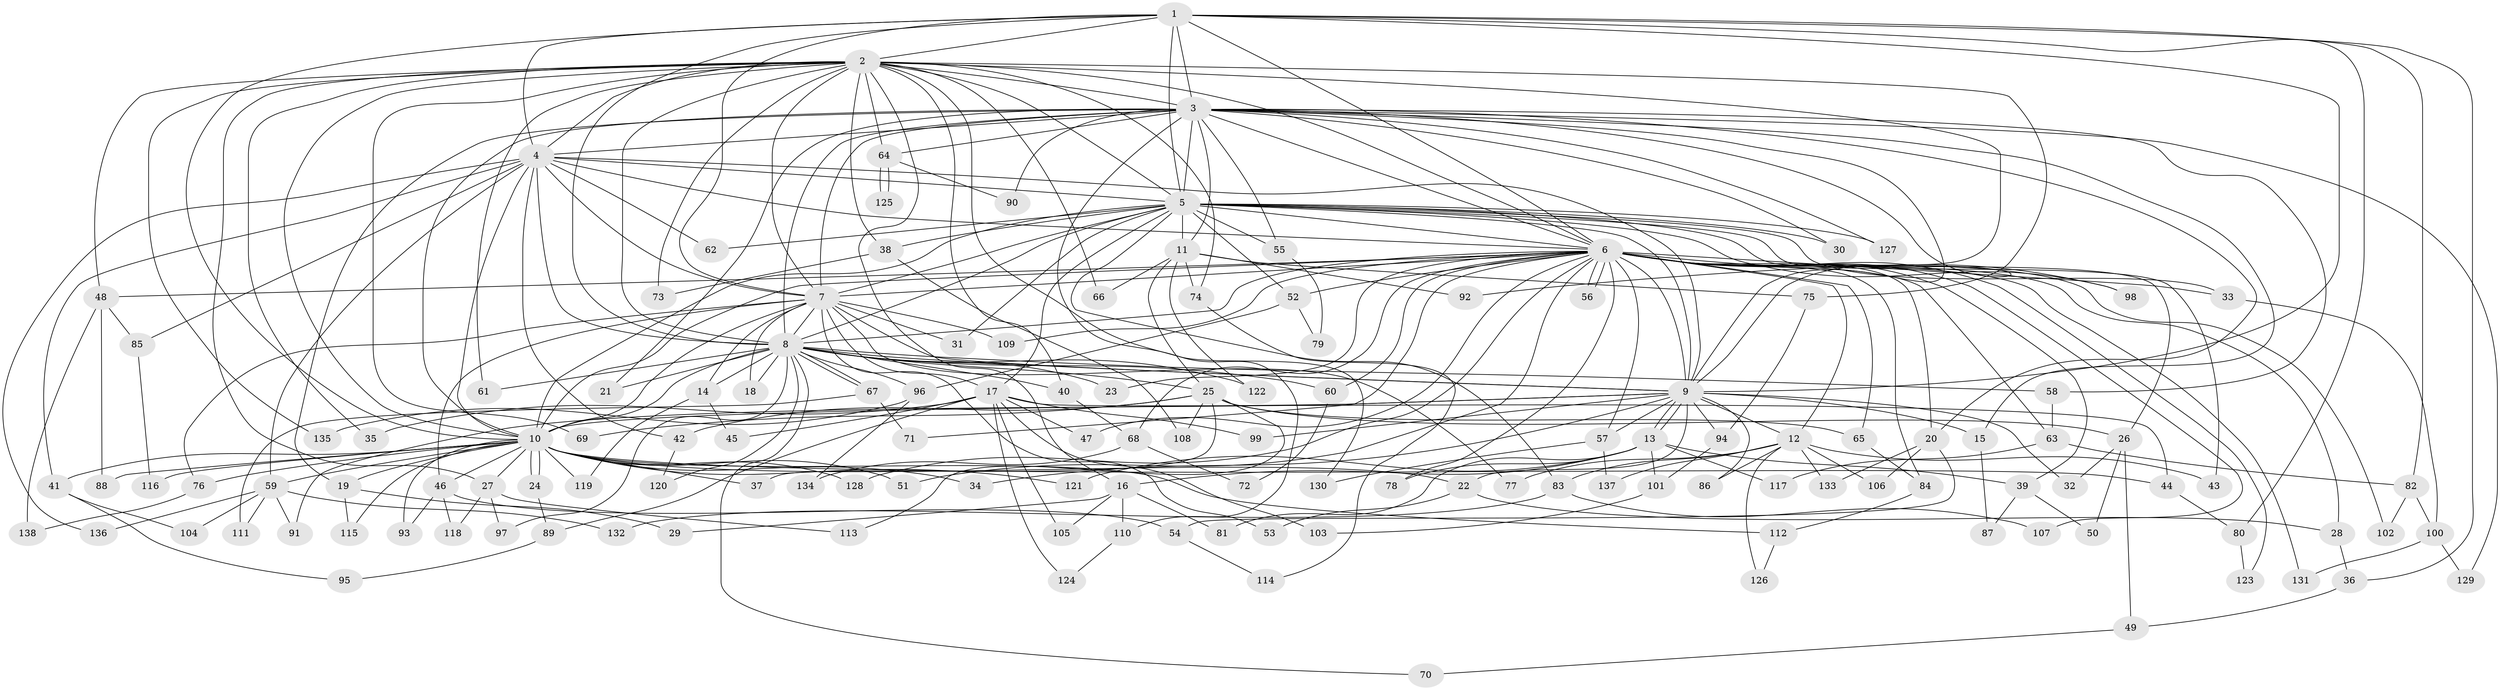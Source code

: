 // coarse degree distribution, {12: 0.009615384615384616, 22: 0.019230769230769232, 21: 0.009615384615384616, 20: 0.009615384615384616, 34: 0.009615384615384616, 15: 0.009615384615384616, 23: 0.009615384615384616, 29: 0.009615384615384616, 7: 0.009615384615384616, 9: 0.028846153846153848, 3: 0.17307692307692307, 6: 0.038461538461538464, 11: 0.009615384615384616, 4: 0.125, 2: 0.5, 5: 0.028846153846153848}
// Generated by graph-tools (version 1.1) at 2025/41/03/06/25 10:41:32]
// undirected, 138 vertices, 301 edges
graph export_dot {
graph [start="1"]
  node [color=gray90,style=filled];
  1;
  2;
  3;
  4;
  5;
  6;
  7;
  8;
  9;
  10;
  11;
  12;
  13;
  14;
  15;
  16;
  17;
  18;
  19;
  20;
  21;
  22;
  23;
  24;
  25;
  26;
  27;
  28;
  29;
  30;
  31;
  32;
  33;
  34;
  35;
  36;
  37;
  38;
  39;
  40;
  41;
  42;
  43;
  44;
  45;
  46;
  47;
  48;
  49;
  50;
  51;
  52;
  53;
  54;
  55;
  56;
  57;
  58;
  59;
  60;
  61;
  62;
  63;
  64;
  65;
  66;
  67;
  68;
  69;
  70;
  71;
  72;
  73;
  74;
  75;
  76;
  77;
  78;
  79;
  80;
  81;
  82;
  83;
  84;
  85;
  86;
  87;
  88;
  89;
  90;
  91;
  92;
  93;
  94;
  95;
  96;
  97;
  98;
  99;
  100;
  101;
  102;
  103;
  104;
  105;
  106;
  107;
  108;
  109;
  110;
  111;
  112;
  113;
  114;
  115;
  116;
  117;
  118;
  119;
  120;
  121;
  122;
  123;
  124;
  125;
  126;
  127;
  128;
  129;
  130;
  131;
  132;
  133;
  134;
  135;
  136;
  137;
  138;
  1 -- 2;
  1 -- 3;
  1 -- 4;
  1 -- 5;
  1 -- 6;
  1 -- 7;
  1 -- 8;
  1 -- 9;
  1 -- 10;
  1 -- 36;
  1 -- 80;
  1 -- 82;
  2 -- 3;
  2 -- 4;
  2 -- 5;
  2 -- 6;
  2 -- 7;
  2 -- 8;
  2 -- 9;
  2 -- 10;
  2 -- 16;
  2 -- 27;
  2 -- 35;
  2 -- 38;
  2 -- 40;
  2 -- 48;
  2 -- 61;
  2 -- 64;
  2 -- 66;
  2 -- 69;
  2 -- 73;
  2 -- 74;
  2 -- 75;
  2 -- 130;
  2 -- 135;
  3 -- 4;
  3 -- 5;
  3 -- 6;
  3 -- 7;
  3 -- 8;
  3 -- 9;
  3 -- 10;
  3 -- 11;
  3 -- 15;
  3 -- 19;
  3 -- 20;
  3 -- 21;
  3 -- 30;
  3 -- 55;
  3 -- 58;
  3 -- 64;
  3 -- 90;
  3 -- 92;
  3 -- 110;
  3 -- 127;
  3 -- 129;
  4 -- 5;
  4 -- 6;
  4 -- 7;
  4 -- 8;
  4 -- 9;
  4 -- 10;
  4 -- 41;
  4 -- 42;
  4 -- 59;
  4 -- 62;
  4 -- 85;
  4 -- 136;
  5 -- 6;
  5 -- 7;
  5 -- 8;
  5 -- 9;
  5 -- 10;
  5 -- 11;
  5 -- 17;
  5 -- 26;
  5 -- 30;
  5 -- 31;
  5 -- 33;
  5 -- 38;
  5 -- 43;
  5 -- 52;
  5 -- 55;
  5 -- 62;
  5 -- 83;
  5 -- 98;
  5 -- 127;
  6 -- 7;
  6 -- 8;
  6 -- 9;
  6 -- 10;
  6 -- 12;
  6 -- 20;
  6 -- 23;
  6 -- 28;
  6 -- 33;
  6 -- 39;
  6 -- 47;
  6 -- 48;
  6 -- 51;
  6 -- 52;
  6 -- 56;
  6 -- 56;
  6 -- 57;
  6 -- 60;
  6 -- 63;
  6 -- 65;
  6 -- 68;
  6 -- 71;
  6 -- 78;
  6 -- 84;
  6 -- 98;
  6 -- 102;
  6 -- 107;
  6 -- 109;
  6 -- 123;
  6 -- 128;
  6 -- 131;
  7 -- 8;
  7 -- 9;
  7 -- 10;
  7 -- 14;
  7 -- 17;
  7 -- 18;
  7 -- 31;
  7 -- 46;
  7 -- 53;
  7 -- 76;
  7 -- 77;
  7 -- 109;
  8 -- 9;
  8 -- 10;
  8 -- 14;
  8 -- 18;
  8 -- 21;
  8 -- 23;
  8 -- 25;
  8 -- 40;
  8 -- 58;
  8 -- 60;
  8 -- 61;
  8 -- 67;
  8 -- 67;
  8 -- 70;
  8 -- 96;
  8 -- 97;
  8 -- 120;
  8 -- 122;
  9 -- 10;
  9 -- 12;
  9 -- 13;
  9 -- 13;
  9 -- 15;
  9 -- 22;
  9 -- 32;
  9 -- 34;
  9 -- 57;
  9 -- 86;
  9 -- 91;
  9 -- 94;
  9 -- 99;
  10 -- 19;
  10 -- 22;
  10 -- 24;
  10 -- 24;
  10 -- 27;
  10 -- 34;
  10 -- 37;
  10 -- 41;
  10 -- 44;
  10 -- 46;
  10 -- 51;
  10 -- 59;
  10 -- 76;
  10 -- 88;
  10 -- 93;
  10 -- 112;
  10 -- 115;
  10 -- 116;
  10 -- 119;
  10 -- 121;
  10 -- 128;
  11 -- 25;
  11 -- 66;
  11 -- 74;
  11 -- 75;
  11 -- 92;
  11 -- 122;
  12 -- 43;
  12 -- 77;
  12 -- 83;
  12 -- 86;
  12 -- 106;
  12 -- 126;
  12 -- 133;
  12 -- 137;
  13 -- 16;
  13 -- 39;
  13 -- 78;
  13 -- 81;
  13 -- 101;
  13 -- 117;
  13 -- 121;
  14 -- 45;
  14 -- 119;
  15 -- 87;
  16 -- 29;
  16 -- 81;
  16 -- 105;
  16 -- 110;
  17 -- 35;
  17 -- 44;
  17 -- 45;
  17 -- 47;
  17 -- 89;
  17 -- 99;
  17 -- 103;
  17 -- 105;
  17 -- 124;
  19 -- 29;
  19 -- 115;
  20 -- 54;
  20 -- 106;
  20 -- 133;
  22 -- 28;
  22 -- 53;
  24 -- 89;
  25 -- 26;
  25 -- 37;
  25 -- 42;
  25 -- 65;
  25 -- 69;
  25 -- 108;
  25 -- 113;
  26 -- 32;
  26 -- 49;
  26 -- 50;
  27 -- 97;
  27 -- 113;
  27 -- 118;
  28 -- 36;
  33 -- 100;
  36 -- 49;
  38 -- 73;
  38 -- 108;
  39 -- 50;
  39 -- 87;
  40 -- 68;
  41 -- 95;
  41 -- 104;
  42 -- 120;
  44 -- 80;
  46 -- 54;
  46 -- 93;
  46 -- 118;
  48 -- 85;
  48 -- 88;
  48 -- 138;
  49 -- 70;
  52 -- 79;
  52 -- 96;
  54 -- 114;
  55 -- 79;
  57 -- 130;
  57 -- 137;
  58 -- 63;
  59 -- 91;
  59 -- 104;
  59 -- 111;
  59 -- 132;
  59 -- 136;
  60 -- 72;
  63 -- 82;
  63 -- 117;
  64 -- 90;
  64 -- 125;
  64 -- 125;
  65 -- 84;
  67 -- 71;
  67 -- 111;
  68 -- 72;
  68 -- 134;
  74 -- 114;
  75 -- 94;
  76 -- 138;
  80 -- 123;
  82 -- 100;
  82 -- 102;
  83 -- 107;
  83 -- 132;
  84 -- 112;
  85 -- 116;
  89 -- 95;
  94 -- 101;
  96 -- 134;
  96 -- 135;
  100 -- 129;
  100 -- 131;
  101 -- 103;
  110 -- 124;
  112 -- 126;
}
